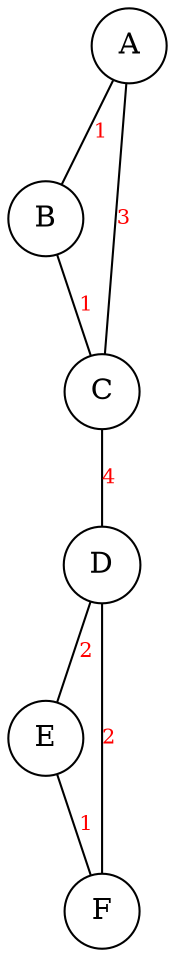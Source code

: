 graph
{
	overlap=scale;

	node [shape=circle];
	edge [fontsize=10, fontcolor=red];

	A -- B [label=1];
	A -- C [label=3];
	B -- C [label=1];
	C -- D [label=4];
	D -- E [label=2];
	D -- F [label=2];
	E -- F [label=1];
}
